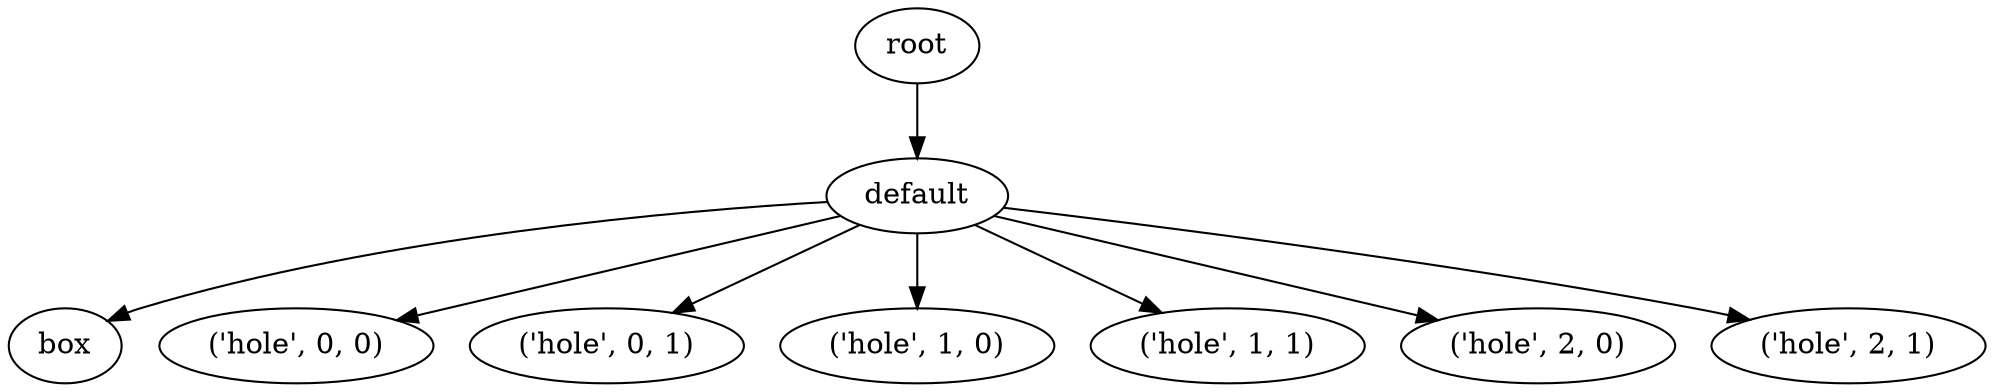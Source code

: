 digraph default {
    root_1 [label="root"];
    default_2 [label="default"];
    box_3 [label="box"];
    hole_4 [label="\('hole',\ 0,\ 0\)"];
    hole_5 [label="\('hole',\ 0,\ 1\)"];
    hole_6 [label="\('hole',\ 1,\ 0\)"];
    hole_7 [label="\('hole',\ 1,\ 1\)"];
    hole_8 [label="\('hole',\ 2,\ 0\)"];
    hole_9 [label="\('hole',\ 2,\ 1\)"];
    root_1 -> default_2;
    default_2 -> box_3;
    default_2 -> hole_4;
    default_2 -> hole_5;
    default_2 -> hole_6;
    default_2 -> hole_7;
    default_2 -> hole_8;
    default_2 -> hole_9;
}
